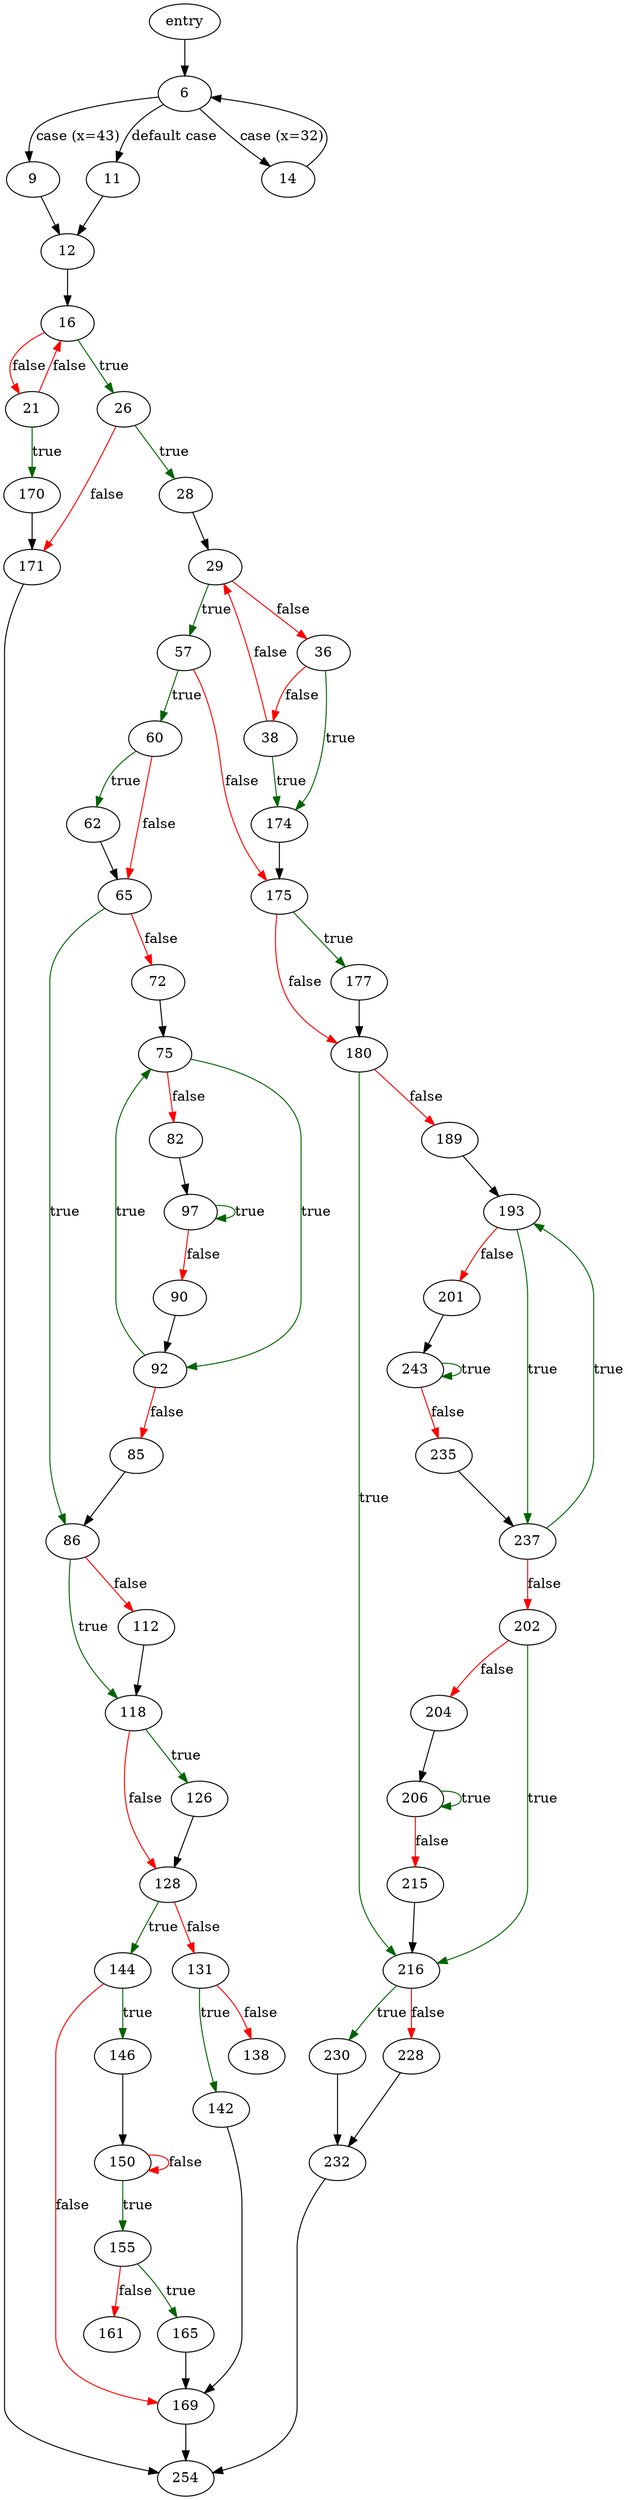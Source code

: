 digraph "print_factors" {
	// Node definitions.
	1 [label=entry];
	6;
	9;
	11;
	12;
	14;
	16;
	21;
	26;
	28;
	29;
	36;
	38;
	57;
	60;
	62;
	65;
	72;
	75;
	82;
	85;
	86;
	90;
	92;
	97;
	112;
	118;
	126;
	128;
	131;
	138;
	142;
	144;
	146;
	150;
	155;
	161;
	165;
	169;
	170;
	171;
	174;
	175;
	177;
	180;
	189;
	193;
	201;
	202;
	204;
	206;
	215;
	216;
	228;
	230;
	232;
	235;
	237;
	243;
	254;

	// Edge definitions.
	1 -> 6;
	6 -> 9 [label="case (x=43)"];
	6 -> 11 [label="default case"];
	6 -> 14 [label="case (x=32)"];
	9 -> 12;
	11 -> 12;
	12 -> 16;
	14 -> 6;
	16 -> 21 [
		color=red
		label=false
	];
	16 -> 26 [
		color=darkgreen
		label=true
	];
	21 -> 16 [
		color=red
		label=false
	];
	21 -> 170 [
		color=darkgreen
		label=true
	];
	26 -> 28 [
		color=darkgreen
		label=true
	];
	26 -> 171 [
		color=red
		label=false
	];
	28 -> 29;
	29 -> 36 [
		color=red
		label=false
	];
	29 -> 57 [
		color=darkgreen
		label=true
	];
	36 -> 38 [
		color=red
		label=false
	];
	36 -> 174 [
		color=darkgreen
		label=true
	];
	38 -> 29 [
		color=red
		label=false
	];
	38 -> 174 [
		color=darkgreen
		label=true
	];
	57 -> 60 [
		color=darkgreen
		label=true
	];
	57 -> 175 [
		color=red
		label=false
	];
	60 -> 62 [
		color=darkgreen
		label=true
	];
	60 -> 65 [
		color=red
		label=false
	];
	62 -> 65;
	65 -> 72 [
		color=red
		label=false
	];
	65 -> 86 [
		color=darkgreen
		label=true
	];
	72 -> 75;
	75 -> 82 [
		color=red
		label=false
	];
	75 -> 92 [
		color=darkgreen
		label=true
	];
	82 -> 97;
	85 -> 86;
	86 -> 112 [
		color=red
		label=false
	];
	86 -> 118 [
		color=darkgreen
		label=true
	];
	90 -> 92;
	92 -> 75 [
		color=darkgreen
		label=true
	];
	92 -> 85 [
		color=red
		label=false
	];
	97 -> 90 [
		color=red
		label=false
	];
	97 -> 97 [
		color=darkgreen
		label=true
	];
	112 -> 118;
	118 -> 126 [
		color=darkgreen
		label=true
	];
	118 -> 128 [
		color=red
		label=false
	];
	126 -> 128;
	128 -> 131 [
		color=red
		label=false
	];
	128 -> 144 [
		color=darkgreen
		label=true
	];
	131 -> 138 [
		color=red
		label=false
	];
	131 -> 142 [
		color=darkgreen
		label=true
	];
	142 -> 169;
	144 -> 146 [
		color=darkgreen
		label=true
	];
	144 -> 169 [
		color=red
		label=false
	];
	146 -> 150;
	150 -> 150 [
		color=red
		label=false
	];
	150 -> 155 [
		color=darkgreen
		label=true
	];
	155 -> 161 [
		color=red
		label=false
	];
	155 -> 165 [
		color=darkgreen
		label=true
	];
	165 -> 169;
	169 -> 254;
	170 -> 171;
	171 -> 254;
	174 -> 175;
	175 -> 177 [
		color=darkgreen
		label=true
	];
	175 -> 180 [
		color=red
		label=false
	];
	177 -> 180;
	180 -> 189 [
		color=red
		label=false
	];
	180 -> 216 [
		color=darkgreen
		label=true
	];
	189 -> 193;
	193 -> 201 [
		color=red
		label=false
	];
	193 -> 237 [
		color=darkgreen
		label=true
	];
	201 -> 243;
	202 -> 204 [
		color=red
		label=false
	];
	202 -> 216 [
		color=darkgreen
		label=true
	];
	204 -> 206;
	206 -> 206 [
		color=darkgreen
		label=true
	];
	206 -> 215 [
		color=red
		label=false
	];
	215 -> 216;
	216 -> 228 [
		color=red
		label=false
	];
	216 -> 230 [
		color=darkgreen
		label=true
	];
	228 -> 232;
	230 -> 232;
	232 -> 254;
	235 -> 237;
	237 -> 193 [
		color=darkgreen
		label=true
	];
	237 -> 202 [
		color=red
		label=false
	];
	243 -> 235 [
		color=red
		label=false
	];
	243 -> 243 [
		color=darkgreen
		label=true
	];
}